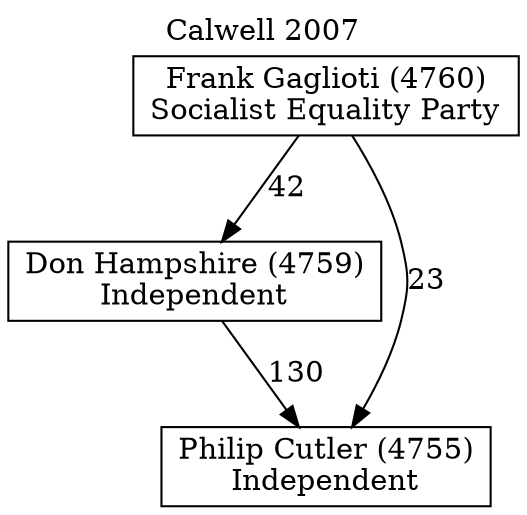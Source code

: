// House preference flow
digraph "Philip Cutler (4755)_Calwell_2007" {
	graph [label="Calwell 2007" labelloc=t mclimit=10]
	node [shape=box]
	"Don Hampshire (4759)" [label="Don Hampshire (4759)
Independent"]
	"Frank Gaglioti (4760)" [label="Frank Gaglioti (4760)
Socialist Equality Party"]
	"Philip Cutler (4755)" [label="Philip Cutler (4755)
Independent"]
	"Don Hampshire (4759)" -> "Philip Cutler (4755)" [label=130]
	"Frank Gaglioti (4760)" -> "Don Hampshire (4759)" [label=42]
	"Frank Gaglioti (4760)" -> "Philip Cutler (4755)" [label=23]
}
